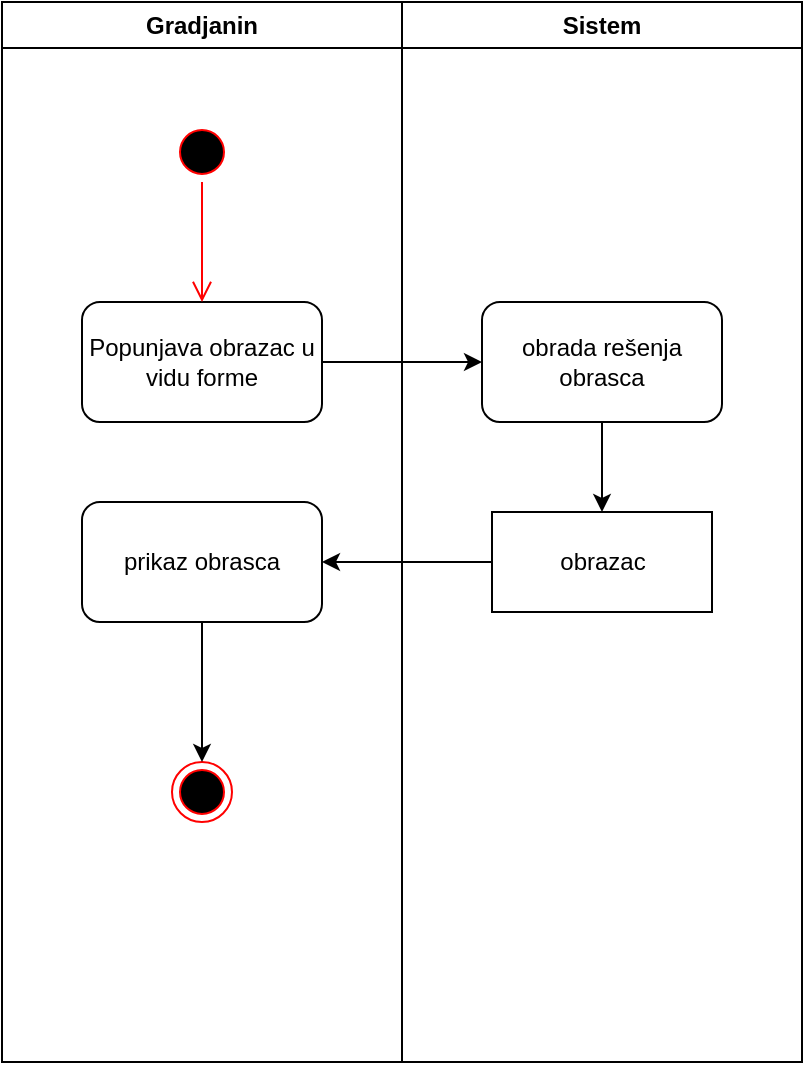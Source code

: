 <mxfile version="20.8.5" type="device" pages="5"><diagram id="vf8MbU24oR3tyP7fRBBX" name="popunjavanjeObrasca"><mxGraphModel dx="1434" dy="707" grid="1" gridSize="10" guides="1" tooltips="1" connect="1" arrows="1" fold="1" page="1" pageScale="1" pageWidth="827" pageHeight="1169" math="0" shadow="0"><root><mxCell id="0"/><mxCell id="1" parent="0"/><mxCell id="gcE9JOF4WI-Qfvo2k9zq-2" value="Gradjanin" style="swimlane;whiteSpace=wrap;html=1;startSize=23;" parent="1" vertex="1"><mxGeometry x="310" y="190" width="200" height="530" as="geometry"/></mxCell><mxCell id="gcE9JOF4WI-Qfvo2k9zq-6" value="Popunjava obrazac u vidu forme" style="rounded=1;whiteSpace=wrap;html=1;strokeColor=#000000;fillColor=#FFFFFF;" parent="gcE9JOF4WI-Qfvo2k9zq-2" vertex="1"><mxGeometry x="40" y="150" width="120" height="60" as="geometry"/></mxCell><mxCell id="gcE9JOF4WI-Qfvo2k9zq-25" value="" style="ellipse;html=1;shape=startState;fillColor=#000000;strokeColor=#ff0000;shadow=0;fillStyle=auto;" parent="gcE9JOF4WI-Qfvo2k9zq-2" vertex="1"><mxGeometry x="85" y="60" width="30" height="30" as="geometry"/></mxCell><mxCell id="gcE9JOF4WI-Qfvo2k9zq-26" value="" style="edgeStyle=orthogonalEdgeStyle;html=1;verticalAlign=bottom;endArrow=open;endSize=8;strokeColor=#ff0000;rounded=0;" parent="gcE9JOF4WI-Qfvo2k9zq-2" source="gcE9JOF4WI-Qfvo2k9zq-25" edge="1"><mxGeometry relative="1" as="geometry"><mxPoint x="100" y="150" as="targetPoint"/></mxGeometry></mxCell><mxCell id="gcE9JOF4WI-Qfvo2k9zq-19" value="" style="ellipse;html=1;shape=endState;fillColor=#000000;strokeColor=#ff0000;shadow=0;fillStyle=auto;" parent="gcE9JOF4WI-Qfvo2k9zq-2" vertex="1"><mxGeometry x="85" y="380" width="30" height="30" as="geometry"/></mxCell><mxCell id="gaKsvcoNu78Z-BKPXyNh-1" value="prikaz obrasca" style="whiteSpace=wrap;html=1;rounded=1;shadow=0;fillStyle=auto;gradientColor=none;" parent="gcE9JOF4WI-Qfvo2k9zq-2" vertex="1"><mxGeometry x="40" y="250" width="120" height="60" as="geometry"/></mxCell><mxCell id="gaKsvcoNu78Z-BKPXyNh-4" value="" style="edgeStyle=orthogonalEdgeStyle;rounded=0;orthogonalLoop=1;jettySize=auto;html=1;" parent="gcE9JOF4WI-Qfvo2k9zq-2" source="gaKsvcoNu78Z-BKPXyNh-1" target="gcE9JOF4WI-Qfvo2k9zq-19" edge="1"><mxGeometry relative="1" as="geometry"/></mxCell><mxCell id="gcE9JOF4WI-Qfvo2k9zq-3" value="Sistem" style="swimlane;whiteSpace=wrap;html=1;" parent="1" vertex="1"><mxGeometry x="510" y="190" width="200" height="530" as="geometry"/></mxCell><mxCell id="gcE9JOF4WI-Qfvo2k9zq-9" value="obrada rešenja obrasca" style="rounded=1;whiteSpace=wrap;html=1;strokeColor=#000000;fillColor=#FFFFFF;" parent="gcE9JOF4WI-Qfvo2k9zq-3" vertex="1"><mxGeometry x="40" y="150" width="120" height="60" as="geometry"/></mxCell><mxCell id="gcE9JOF4WI-Qfvo2k9zq-10" value="" style="edgeStyle=orthogonalEdgeStyle;rounded=0;orthogonalLoop=1;jettySize=auto;html=1;" parent="1" source="gcE9JOF4WI-Qfvo2k9zq-6" target="gcE9JOF4WI-Qfvo2k9zq-9" edge="1"><mxGeometry relative="1" as="geometry"/></mxCell><mxCell id="gaKsvcoNu78Z-BKPXyNh-2" value="" style="edgeStyle=orthogonalEdgeStyle;rounded=0;orthogonalLoop=1;jettySize=auto;html=1;" parent="1" source="4OgApEa0BjLdgD1ihPWR-1" target="gaKsvcoNu78Z-BKPXyNh-1" edge="1"><mxGeometry relative="1" as="geometry"/></mxCell><mxCell id="4OgApEa0BjLdgD1ihPWR-1" value="obrazac" style="html=1;rounded=0;shadow=0;fillStyle=auto;strokeColor=default;fillColor=default;gradientColor=none;" parent="1" vertex="1"><mxGeometry x="555" y="445" width="110" height="50" as="geometry"/></mxCell><mxCell id="gcE9JOF4WI-Qfvo2k9zq-12" value="" style="edgeStyle=orthogonalEdgeStyle;rounded=0;orthogonalLoop=1;jettySize=auto;html=1;" parent="1" source="gcE9JOF4WI-Qfvo2k9zq-9" target="4OgApEa0BjLdgD1ihPWR-1" edge="1"><mxGeometry relative="1" as="geometry"><mxPoint x="610" y="470" as="targetPoint"/></mxGeometry></mxCell></root></mxGraphModel></diagram><diagram id="T94bJ8fC9rI_K7UDWBba" name="Pretraga"><mxGraphModel dx="1434" dy="707" grid="1" gridSize="10" guides="1" tooltips="1" connect="1" arrows="1" fold="1" page="1" pageScale="1" pageWidth="827" pageHeight="1169" math="0" shadow="0"><root><mxCell id="0"/><mxCell id="1" parent="0"/><mxCell id="SXV4ftdE2vZx9Dbl1sxk-2" value="Sistem" style="swimlane;whiteSpace=wrap;html=1;shadow=0;fillStyle=auto;strokeColor=default;fillColor=default;gradientColor=none;" parent="1" vertex="1"><mxGeometry x="410" y="10" width="200" height="900" as="geometry"/></mxCell><mxCell id="h6sw7WaaT02P4ILTreSJ-7" value="" style="edgeStyle=orthogonalEdgeStyle;rounded=0;orthogonalLoop=1;jettySize=auto;html=1;" parent="SXV4ftdE2vZx9Dbl1sxk-2" source="h6sw7WaaT02P4ILTreSJ-2" target="h6sw7WaaT02P4ILTreSJ-6" edge="1"><mxGeometry relative="1" as="geometry"/></mxCell><mxCell id="h6sw7WaaT02P4ILTreSJ-2" value="provera validnosti" style="whiteSpace=wrap;html=1;rounded=1;shadow=0;fillStyle=auto;gradientColor=none;strokeColor=default;" parent="SXV4ftdE2vZx9Dbl1sxk-2" vertex="1"><mxGeometry x="40" y="135" width="120" height="60" as="geometry"/></mxCell><mxCell id="h6sw7WaaT02P4ILTreSJ-13" value="" style="edgeStyle=orthogonalEdgeStyle;rounded=0;orthogonalLoop=1;jettySize=auto;html=1;" parent="SXV4ftdE2vZx9Dbl1sxk-2" source="h6sw7WaaT02P4ILTreSJ-6" target="h6sw7WaaT02P4ILTreSJ-12" edge="1"><mxGeometry relative="1" as="geometry"/></mxCell><mxCell id="h6sw7WaaT02P4ILTreSJ-6" value="rezultat pretrage" style="whiteSpace=wrap;html=1;rounded=0;shadow=0;fillStyle=auto;gradientColor=none;" parent="SXV4ftdE2vZx9Dbl1sxk-2" vertex="1"><mxGeometry x="40" y="275" width="120" height="60" as="geometry"/></mxCell><mxCell id="h6sw7WaaT02P4ILTreSJ-12" value="slu/gra" style="rhombus;whiteSpace=wrap;html=1;rounded=0;shadow=0;fillStyle=auto;gradientColor=none;" parent="SXV4ftdE2vZx9Dbl1sxk-2" vertex="1"><mxGeometry x="60" y="405" width="80" height="80" as="geometry"/></mxCell><mxCell id="u4xqPy-PzklVl45ao6gH-8" value="" style="edgeStyle=orthogonalEdgeStyle;rounded=0;orthogonalLoop=1;jettySize=auto;html=1;" parent="SXV4ftdE2vZx9Dbl1sxk-2" source="u4xqPy-PzklVl45ao6gH-5" target="u4xqPy-PzklVl45ao6gH-7" edge="1"><mxGeometry relative="1" as="geometry"/></mxCell><mxCell id="u4xqPy-PzklVl45ao6gH-5" value="provera parametara" style="whiteSpace=wrap;html=1;rounded=1;shadow=0;fillStyle=auto;gradientColor=none;" parent="SXV4ftdE2vZx9Dbl1sxk-2" vertex="1"><mxGeometry x="40" y="595" width="120" height="60" as="geometry"/></mxCell><mxCell id="SXV4ftdE2vZx9Dbl1sxk-1" value="Službenik" style="swimlane;whiteSpace=wrap;html=1;shadow=0;fillStyle=auto;strokeColor=default;fillColor=default;gradientColor=none;" parent="SXV4ftdE2vZx9Dbl1sxk-2" vertex="1"><mxGeometry x="-210" width="210" height="900" as="geometry"/></mxCell><mxCell id="H05lBDn_lTIHjS1dhdxa-1" value="" style="ellipse;html=1;shape=startState;fillColor=#000000;strokeColor=#ff0000;shadow=0;fillStyle=auto;" parent="SXV4ftdE2vZx9Dbl1sxk-1" vertex="1"><mxGeometry x="85" y="50" width="30" height="30" as="geometry"/></mxCell><mxCell id="H05lBDn_lTIHjS1dhdxa-2" value="" style="edgeStyle=orthogonalEdgeStyle;html=1;verticalAlign=bottom;endArrow=open;endSize=8;strokeColor=#ff0000;rounded=0;" parent="SXV4ftdE2vZx9Dbl1sxk-1" source="H05lBDn_lTIHjS1dhdxa-1" edge="1"><mxGeometry relative="1" as="geometry"><mxPoint x="100" y="140" as="targetPoint"/></mxGeometry></mxCell><mxCell id="h6sw7WaaT02P4ILTreSJ-1" value="zatraži pretragu,&lt;br&gt;unos parametara" style="html=1;rounded=1;shadow=0;fillStyle=auto;strokeColor=default;fillColor=default;gradientColor=none;" parent="SXV4ftdE2vZx9Dbl1sxk-1" vertex="1"><mxGeometry x="85" y="195" width="110" height="50" as="geometry"/></mxCell><mxCell id="h6sw7WaaT02P4ILTreSJ-18" value="" style="edgeStyle=orthogonalEdgeStyle;rounded=0;orthogonalLoop=1;jettySize=auto;html=1;" parent="SXV4ftdE2vZx9Dbl1sxk-1" source="h6sw7WaaT02P4ILTreSJ-15" target="h6sw7WaaT02P4ILTreSJ-17" edge="1"><mxGeometry relative="1" as="geometry"/></mxCell><mxCell id="h6sw7WaaT02P4ILTreSJ-15" value="prikaz rezultata" style="whiteSpace=wrap;html=1;rounded=1;shadow=0;fillStyle=auto;gradientColor=none;" parent="SXV4ftdE2vZx9Dbl1sxk-1" vertex="1"><mxGeometry x="50" y="415" width="120" height="60" as="geometry"/></mxCell><mxCell id="h6sw7WaaT02P4ILTreSJ-17" value="" style="ellipse;html=1;shape=endState;fillColor=#000000;strokeColor=#ff0000;rounded=1;shadow=0;fillStyle=auto;" parent="SXV4ftdE2vZx9Dbl1sxk-1" vertex="1"><mxGeometry x="95" y="520" width="30" height="30" as="geometry"/></mxCell><mxCell id="u4xqPy-PzklVl45ao6gH-2" style="edgeStyle=orthogonalEdgeStyle;rounded=0;orthogonalLoop=1;jettySize=auto;html=1;entryX=0.638;entryY=-0.078;entryDx=0;entryDy=0;entryPerimeter=0;exitX=1;exitY=0.5;exitDx=0;exitDy=0;" parent="SXV4ftdE2vZx9Dbl1sxk-1" source="u4xqPy-PzklVl45ao6gH-1" target="h6sw7WaaT02P4ILTreSJ-1" edge="1"><mxGeometry relative="1" as="geometry"><Array as="points"><mxPoint x="146" y="165"/><mxPoint x="146" y="175"/><mxPoint x="155" y="175"/></Array></mxGeometry></mxCell><mxCell id="u4xqPy-PzklVl45ao6gH-3" style="edgeStyle=orthogonalEdgeStyle;rounded=0;orthogonalLoop=1;jettySize=auto;html=1;exitX=0;exitY=0.5;exitDx=0;exitDy=0;" parent="SXV4ftdE2vZx9Dbl1sxk-1" source="u4xqPy-PzklVl45ao6gH-1" edge="1"><mxGeometry relative="1" as="geometry"><mxPoint x="30" y="600" as="targetPoint"/><Array as="points"><mxPoint x="30" y="165"/><mxPoint x="30" y="590"/></Array></mxGeometry></mxCell><mxCell id="u4xqPy-PzklVl45ao6gH-1" value="vrsta&lt;br&gt;pret." style="rhombus;whiteSpace=wrap;html=1;rounded=0;shadow=0;fillStyle=auto;strokeColor=default;fillColor=default;gradientColor=none;" parent="SXV4ftdE2vZx9Dbl1sxk-1" vertex="1"><mxGeometry x="73.75" y="140" width="52.5" height="50" as="geometry"/></mxCell><mxCell id="u4xqPy-PzklVl45ao6gH-4" value="zatraži pretragu,&lt;br&gt;unos parametara" style="html=1;rounded=1;shadow=0;fillStyle=auto;strokeColor=default;fillColor=default;gradientColor=none;" parent="SXV4ftdE2vZx9Dbl1sxk-1" vertex="1"><mxGeometry x="20" y="600" width="110" height="50" as="geometry"/></mxCell><mxCell id="u4xqPy-PzklVl45ao6gH-12" value="" style="edgeStyle=orthogonalEdgeStyle;rounded=0;orthogonalLoop=1;jettySize=auto;html=1;" parent="SXV4ftdE2vZx9Dbl1sxk-1" source="u4xqPy-PzklVl45ao6gH-9" target="u4xqPy-PzklVl45ao6gH-11" edge="1"><mxGeometry relative="1" as="geometry"/></mxCell><mxCell id="u4xqPy-PzklVl45ao6gH-9" value="prikaz rezultata" style="whiteSpace=wrap;html=1;rounded=1;shadow=0;fillStyle=auto;gradientColor=none;" parent="SXV4ftdE2vZx9Dbl1sxk-1" vertex="1"><mxGeometry x="50" y="735" width="120" height="60" as="geometry"/></mxCell><mxCell id="u4xqPy-PzklVl45ao6gH-11" value="" style="ellipse;html=1;shape=endState;fillColor=#000000;strokeColor=#ff0000;rounded=1;shadow=0;fillStyle=auto;" parent="SXV4ftdE2vZx9Dbl1sxk-1" vertex="1"><mxGeometry x="95" y="840" width="30" height="30" as="geometry"/></mxCell><mxCell id="2oM9zFPmUjka1ef1WtSj-1" value="zavedeni" style="text;html=1;strokeColor=none;fillColor=none;align=center;verticalAlign=middle;whiteSpace=wrap;rounded=0;" parent="SXV4ftdE2vZx9Dbl1sxk-1" vertex="1"><mxGeometry x="130" y="130" width="60" height="30" as="geometry"/></mxCell><mxCell id="2oM9zFPmUjka1ef1WtSj-2" value="nezavedeni" style="text;html=1;strokeColor=none;fillColor=none;align=center;verticalAlign=middle;whiteSpace=wrap;rounded=0;" parent="SXV4ftdE2vZx9Dbl1sxk-1" vertex="1"><mxGeometry x="10" y="130" width="60" height="30" as="geometry"/></mxCell><mxCell id="h6sw7WaaT02P4ILTreSJ-3" value="" style="edgeStyle=orthogonalEdgeStyle;rounded=0;orthogonalLoop=1;jettySize=auto;html=1;" parent="SXV4ftdE2vZx9Dbl1sxk-2" source="h6sw7WaaT02P4ILTreSJ-1" target="h6sw7WaaT02P4ILTreSJ-2" edge="1"><mxGeometry relative="1" as="geometry"/></mxCell><mxCell id="h6sw7WaaT02P4ILTreSJ-16" value="" style="edgeStyle=orthogonalEdgeStyle;rounded=0;orthogonalLoop=1;jettySize=auto;html=1;" parent="SXV4ftdE2vZx9Dbl1sxk-2" source="h6sw7WaaT02P4ILTreSJ-12" target="h6sw7WaaT02P4ILTreSJ-15" edge="1"><mxGeometry relative="1" as="geometry"/></mxCell><mxCell id="u4xqPy-PzklVl45ao6gH-6" value="" style="edgeStyle=orthogonalEdgeStyle;rounded=0;orthogonalLoop=1;jettySize=auto;html=1;" parent="SXV4ftdE2vZx9Dbl1sxk-2" source="u4xqPy-PzklVl45ao6gH-4" target="u4xqPy-PzklVl45ao6gH-5" edge="1"><mxGeometry relative="1" as="geometry"/></mxCell><mxCell id="u4xqPy-PzklVl45ao6gH-10" value="" style="edgeStyle=orthogonalEdgeStyle;rounded=0;orthogonalLoop=1;jettySize=auto;html=1;" parent="SXV4ftdE2vZx9Dbl1sxk-2" source="u4xqPy-PzklVl45ao6gH-7" target="u4xqPy-PzklVl45ao6gH-9" edge="1"><mxGeometry relative="1" as="geometry"/></mxCell><mxCell id="u4xqPy-PzklVl45ao6gH-7" value="rezultat pretrage" style="whiteSpace=wrap;html=1;rounded=0;shadow=0;fillStyle=auto;gradientColor=none;" parent="SXV4ftdE2vZx9Dbl1sxk-2" vertex="1"><mxGeometry x="40" y="735" width="120" height="60" as="geometry"/></mxCell><mxCell id="H05lBDn_lTIHjS1dhdxa-3" value="Građanin" style="swimlane;whiteSpace=wrap;html=1;shadow=0;fillStyle=auto;strokeColor=default;fillColor=default;gradientColor=none;" parent="1" vertex="1"><mxGeometry x="610" y="10" width="200" height="900" as="geometry"/></mxCell><mxCell id="H05lBDn_lTIHjS1dhdxa-5" value="" style="ellipse;html=1;shape=startState;fillColor=#000000;strokeColor=#ff0000;shadow=0;fillStyle=auto;" parent="H05lBDn_lTIHjS1dhdxa-3" vertex="1"><mxGeometry x="90" y="50" width="30" height="30" as="geometry"/></mxCell><mxCell id="H05lBDn_lTIHjS1dhdxa-6" value="" style="edgeStyle=orthogonalEdgeStyle;html=1;verticalAlign=bottom;endArrow=open;endSize=8;strokeColor=#ff0000;rounded=0;" parent="H05lBDn_lTIHjS1dhdxa-3" source="H05lBDn_lTIHjS1dhdxa-5" edge="1"><mxGeometry relative="1" as="geometry"><mxPoint x="105" y="140" as="targetPoint"/></mxGeometry></mxCell><mxCell id="h6sw7WaaT02P4ILTreSJ-4" value="zatraži pretragu,&amp;nbsp;&lt;br&gt;unos parametara" style="html=1;rounded=1;shadow=0;fillStyle=auto;strokeColor=default;fillColor=default;gradientColor=none;" parent="H05lBDn_lTIHjS1dhdxa-3" vertex="1"><mxGeometry x="50" y="140" width="110" height="50" as="geometry"/></mxCell><mxCell id="h6sw7WaaT02P4ILTreSJ-11" value="" style="edgeStyle=orthogonalEdgeStyle;rounded=0;orthogonalLoop=1;jettySize=auto;html=1;" parent="H05lBDn_lTIHjS1dhdxa-3" source="h6sw7WaaT02P4ILTreSJ-8" target="h6sw7WaaT02P4ILTreSJ-10" edge="1"><mxGeometry relative="1" as="geometry"/></mxCell><mxCell id="h6sw7WaaT02P4ILTreSJ-8" value="prikaz rezultata" style="whiteSpace=wrap;html=1;rounded=1;shadow=0;fillStyle=auto;gradientColor=none;" parent="H05lBDn_lTIHjS1dhdxa-3" vertex="1"><mxGeometry x="40" y="320" width="120" height="60" as="geometry"/></mxCell><mxCell id="h6sw7WaaT02P4ILTreSJ-10" value="" style="ellipse;html=1;shape=endState;fillColor=#000000;strokeColor=#ff0000;rounded=1;shadow=0;fillStyle=auto;" parent="H05lBDn_lTIHjS1dhdxa-3" vertex="1"><mxGeometry x="85" y="440" width="30" height="30" as="geometry"/></mxCell><mxCell id="h6sw7WaaT02P4ILTreSJ-5" value="" style="edgeStyle=orthogonalEdgeStyle;rounded=0;orthogonalLoop=1;jettySize=auto;html=1;" parent="1" source="h6sw7WaaT02P4ILTreSJ-4" target="h6sw7WaaT02P4ILTreSJ-2" edge="1"><mxGeometry relative="1" as="geometry"/></mxCell><mxCell id="h6sw7WaaT02P4ILTreSJ-14" style="edgeStyle=orthogonalEdgeStyle;rounded=0;orthogonalLoop=1;jettySize=auto;html=1;exitX=1;exitY=0.5;exitDx=0;exitDy=0;entryX=0;entryY=0.5;entryDx=0;entryDy=0;" parent="1" source="h6sw7WaaT02P4ILTreSJ-12" target="h6sw7WaaT02P4ILTreSJ-8" edge="1"><mxGeometry relative="1" as="geometry"/></mxCell></root></mxGraphModel></diagram><diagram id="Ff3LkYQZVoT-YFt85d8t" name="sluzbenikPregledZahteva"><mxGraphModel dx="1434" dy="707" grid="1" gridSize="10" guides="1" tooltips="1" connect="1" arrows="1" fold="1" page="1" pageScale="1" pageWidth="827" pageHeight="1169" math="0" shadow="0"><root><mxCell id="0"/><mxCell id="1" parent="0"/><mxCell id="7y0YShCUhn7vwslcOEN9-1" value="Službenik" style="swimlane;whiteSpace=wrap;html=1;shadow=0;fillStyle=auto;strokeColor=default;fillColor=default;gradientColor=none;" parent="1" vertex="1"><mxGeometry x="159" y="20" width="200" height="600" as="geometry"/></mxCell><mxCell id="7y0YShCUhn7vwslcOEN9-15" value="" style="edgeStyle=orthogonalEdgeStyle;rounded=0;orthogonalLoop=1;jettySize=auto;html=1;" parent="7y0YShCUhn7vwslcOEN9-1" source="7y0YShCUhn7vwslcOEN9-11" target="7y0YShCUhn7vwslcOEN9-14" edge="1"><mxGeometry relative="1" as="geometry"/></mxCell><mxCell id="7y0YShCUhn7vwslcOEN9-11" value="prikaz podatka" style="whiteSpace=wrap;html=1;shadow=0;fillStyle=auto;gradientColor=none;rounded=1;" parent="7y0YShCUhn7vwslcOEN9-1" vertex="1"><mxGeometry x="25" y="380" width="120" height="60" as="geometry"/></mxCell><mxCell id="7y0YShCUhn7vwslcOEN9-14" value="" style="ellipse;html=1;shape=endState;fillColor=#000000;strokeColor=#ff0000;rounded=1;shadow=0;fillStyle=auto;" parent="7y0YShCUhn7vwslcOEN9-1" vertex="1"><mxGeometry x="70" y="520" width="30" height="30" as="geometry"/></mxCell><mxCell id="7y0YShCUhn7vwslcOEN9-3" value="Sistem" style="swimlane;whiteSpace=wrap;html=1;shadow=0;fillStyle=auto;strokeColor=default;fillColor=default;gradientColor=none;" parent="1" vertex="1"><mxGeometry x="359" y="20" width="310" height="600" as="geometry"/></mxCell><mxCell id="7y0YShCUhn7vwslcOEN9-10" value="" style="edgeStyle=orthogonalEdgeStyle;rounded=0;orthogonalLoop=1;jettySize=auto;html=1;" parent="7y0YShCUhn7vwslcOEN9-3" source="7y0YShCUhn7vwslcOEN9-7" target="7y0YShCUhn7vwslcOEN9-9" edge="1"><mxGeometry relative="1" as="geometry"/></mxCell><mxCell id="7y0YShCUhn7vwslcOEN9-7" value="predlaganje preuzimanja u pdf" style="whiteSpace=wrap;html=1;shadow=0;fillStyle=auto;gradientColor=none;rounded=1;" parent="7y0YShCUhn7vwslcOEN9-3" vertex="1"><mxGeometry x="30" y="190" width="120" height="60" as="geometry"/></mxCell><mxCell id="7y0YShCUhn7vwslcOEN9-9" value="podatak" style="whiteSpace=wrap;html=1;shadow=0;fillStyle=auto;gradientColor=none;" parent="7y0YShCUhn7vwslcOEN9-3" vertex="1"><mxGeometry x="30" y="380" width="120" height="60" as="geometry"/></mxCell><mxCell id="gK11AMjZ121bCcEWF47U-5" style="edgeStyle=orthogonalEdgeStyle;rounded=0;orthogonalLoop=1;jettySize=auto;html=1;exitX=0.5;exitY=1;exitDx=0;exitDy=0;entryX=0.5;entryY=0;entryDx=0;entryDy=0;" edge="1" parent="7y0YShCUhn7vwslcOEN9-3" source="gK11AMjZ121bCcEWF47U-1" target="7y0YShCUhn7vwslcOEN9-7"><mxGeometry relative="1" as="geometry"/></mxCell><mxCell id="gK11AMjZ121bCcEWF47U-1" value="biranje pdf/xhtml" style="rhombus;whiteSpace=wrap;html=1;" vertex="1" parent="7y0YShCUhn7vwslcOEN9-3"><mxGeometry x="50" y="40" width="80" height="80" as="geometry"/></mxCell><mxCell id="gK11AMjZ121bCcEWF47U-3" value="predlaganje preuzimanja xhtml formatu" style="whiteSpace=wrap;html=1;shadow=0;fillStyle=auto;gradientColor=none;rounded=1;" vertex="1" parent="7y0YShCUhn7vwslcOEN9-3"><mxGeometry x="160" y="190" width="120" height="60" as="geometry"/></mxCell><mxCell id="gK11AMjZ121bCcEWF47U-4" style="edgeStyle=orthogonalEdgeStyle;rounded=0;orthogonalLoop=1;jettySize=auto;html=1;exitX=1;exitY=0.5;exitDx=0;exitDy=0;entryX=0.5;entryY=0;entryDx=0;entryDy=0;" edge="1" parent="7y0YShCUhn7vwslcOEN9-3" source="gK11AMjZ121bCcEWF47U-1" target="gK11AMjZ121bCcEWF47U-3"><mxGeometry relative="1" as="geometry"/></mxCell><mxCell id="gK11AMjZ121bCcEWF47U-6" style="edgeStyle=orthogonalEdgeStyle;rounded=0;orthogonalLoop=1;jettySize=auto;html=1;exitX=0.5;exitY=1;exitDx=0;exitDy=0;entryX=1;entryY=0.5;entryDx=0;entryDy=0;" edge="1" parent="7y0YShCUhn7vwslcOEN9-3" source="gK11AMjZ121bCcEWF47U-3" target="7y0YShCUhn7vwslcOEN9-9"><mxGeometry relative="1" as="geometry"/></mxCell><mxCell id="7y0YShCUhn7vwslcOEN9-4" value="" style="ellipse;html=1;shape=startState;fillColor=#000000;strokeColor=#ff0000;shadow=0;fillStyle=auto;" parent="1" vertex="1"><mxGeometry x="239" y="90" width="30" height="30" as="geometry"/></mxCell><mxCell id="7y0YShCUhn7vwslcOEN9-5" value="" style="edgeStyle=orthogonalEdgeStyle;html=1;verticalAlign=bottom;endArrow=open;endSize=8;strokeColor=#ff0000;rounded=0;" parent="1" source="7y0YShCUhn7vwslcOEN9-4" target="7y0YShCUhn7vwslcOEN9-6" edge="1"><mxGeometry relative="1" as="geometry"><mxPoint x="254" y="180" as="targetPoint"/></mxGeometry></mxCell><mxCell id="7y0YShCUhn7vwslcOEN9-8" value="" style="edgeStyle=orthogonalEdgeStyle;rounded=0;orthogonalLoop=1;jettySize=auto;html=1;entryX=0;entryY=0.5;entryDx=0;entryDy=0;" parent="1" source="7y0YShCUhn7vwslcOEN9-6" target="gK11AMjZ121bCcEWF47U-1" edge="1"><mxGeometry relative="1" as="geometry"><mxPoint x="389" y="120" as="targetPoint"/><Array as="points"><mxPoint x="349" y="180"/><mxPoint x="349" y="100"/></Array></mxGeometry></mxCell><mxCell id="7y0YShCUhn7vwslcOEN9-6" value="pregleda zahtev" style="html=1;shadow=0;fillStyle=auto;strokeColor=default;fillColor=default;gradientColor=none;rounded=1;" parent="1" vertex="1"><mxGeometry x="199" y="155" width="110" height="50" as="geometry"/></mxCell><mxCell id="7y0YShCUhn7vwslcOEN9-12" value="" style="edgeStyle=orthogonalEdgeStyle;rounded=0;orthogonalLoop=1;jettySize=auto;html=1;" parent="1" source="7y0YShCUhn7vwslcOEN9-9" target="7y0YShCUhn7vwslcOEN9-11" edge="1"><mxGeometry relative="1" as="geometry"/></mxCell></root></mxGraphModel></diagram><diagram id="_q5DUGapVzVOlIX5bkPN" name="službenikPreuazimaMetapodatke"><mxGraphModel dx="1434" dy="707" grid="1" gridSize="10" guides="1" tooltips="1" connect="1" arrows="1" fold="1" page="1" pageScale="1" pageWidth="827" pageHeight="1169" math="0" shadow="0"><root><mxCell id="0"/><mxCell id="1" parent="0"/><mxCell id="pTOEL0UUhSYTu8cOXOKH-1" value="Službenik" style="swimlane;whiteSpace=wrap;html=1;rounded=0;shadow=0;fillStyle=auto;strokeColor=default;fillColor=default;gradientColor=none;" parent="1" vertex="1"><mxGeometry x="310" y="10" width="200" height="470" as="geometry"/></mxCell><mxCell id="pTOEL0UUhSYTu8cOXOKH-3" value="" style="ellipse;html=1;shape=startState;fillColor=#000000;strokeColor=#ff0000;rounded=0;shadow=0;fillStyle=auto;" parent="pTOEL0UUhSYTu8cOXOKH-1" vertex="1"><mxGeometry x="85" y="50" width="30" height="30" as="geometry"/></mxCell><mxCell id="pTOEL0UUhSYTu8cOXOKH-21" value="" style="edgeStyle=orthogonalEdgeStyle;rounded=0;orthogonalLoop=1;jettySize=auto;html=1;" parent="pTOEL0UUhSYTu8cOXOKH-1" source="pTOEL0UUhSYTu8cOXOKH-18" target="pTOEL0UUhSYTu8cOXOKH-20" edge="1"><mxGeometry relative="1" as="geometry"/></mxCell><mxCell id="pTOEL0UUhSYTu8cOXOKH-18" value="preuzimanje podatka" style="whiteSpace=wrap;html=1;rounded=1;shadow=0;fillStyle=auto;gradientColor=none;" parent="pTOEL0UUhSYTu8cOXOKH-1" vertex="1"><mxGeometry x="40" y="330" width="120" height="60" as="geometry"/></mxCell><mxCell id="pTOEL0UUhSYTu8cOXOKH-20" value="" style="ellipse;html=1;shape=endState;fillColor=#000000;strokeColor=#ff0000;rounded=1;shadow=0;fillStyle=auto;" parent="pTOEL0UUhSYTu8cOXOKH-1" vertex="1"><mxGeometry x="85" y="420" width="30" height="30" as="geometry"/></mxCell><mxCell id="pTOEL0UUhSYTu8cOXOKH-2" value="Sistem" style="swimlane;whiteSpace=wrap;html=1;rounded=0;shadow=0;fillStyle=auto;strokeColor=default;fillColor=default;gradientColor=none;" parent="1" vertex="1"><mxGeometry x="510" y="10" width="330" height="470" as="geometry"/></mxCell><mxCell id="pTOEL0UUhSYTu8cOXOKH-11" value="" style="edgeStyle=orthogonalEdgeStyle;rounded=0;orthogonalLoop=1;jettySize=auto;html=1;" parent="pTOEL0UUhSYTu8cOXOKH-2" source="pTOEL0UUhSYTu8cOXOKH-8" target="pTOEL0UUhSYTu8cOXOKH-10" edge="1"><mxGeometry relative="1" as="geometry"><Array as="points"><mxPoint x="90" y="250"/><mxPoint x="90" y="250"/></Array></mxGeometry></mxCell><mxCell id="pTOEL0UUhSYTu8cOXOKH-13" value="" style="edgeStyle=orthogonalEdgeStyle;rounded=0;orthogonalLoop=1;jettySize=auto;html=1;" parent="pTOEL0UUhSYTu8cOXOKH-2" source="pTOEL0UUhSYTu8cOXOKH-8" target="pTOEL0UUhSYTu8cOXOKH-12" edge="1"><mxGeometry relative="1" as="geometry"/></mxCell><mxCell id="pTOEL0UUhSYTu8cOXOKH-8" value="predlog" style="rhombus;whiteSpace=wrap;html=1;rounded=0;shadow=0;fillStyle=auto;gradientColor=none;" parent="pTOEL0UUhSYTu8cOXOKH-2" vertex="1"><mxGeometry x="50" y="100" width="80" height="80" as="geometry"/></mxCell><mxCell id="pTOEL0UUhSYTu8cOXOKH-16" style="edgeStyle=orthogonalEdgeStyle;rounded=0;orthogonalLoop=1;jettySize=auto;html=1;entryX=0;entryY=0.5;entryDx=0;entryDy=0;" parent="pTOEL0UUhSYTu8cOXOKH-2" source="pTOEL0UUhSYTu8cOXOKH-10" target="pTOEL0UUhSYTu8cOXOKH-14" edge="1"><mxGeometry relative="1" as="geometry"/></mxCell><mxCell id="pTOEL0UUhSYTu8cOXOKH-10" value="biranje RDF" style="whiteSpace=wrap;html=1;rounded=1;shadow=0;fillStyle=auto;gradientColor=none;" parent="pTOEL0UUhSYTu8cOXOKH-2" vertex="1"><mxGeometry x="45" y="270" width="90" height="40" as="geometry"/></mxCell><mxCell id="pTOEL0UUhSYTu8cOXOKH-15" value="" style="edgeStyle=orthogonalEdgeStyle;rounded=0;orthogonalLoop=1;jettySize=auto;html=1;" parent="pTOEL0UUhSYTu8cOXOKH-2" source="pTOEL0UUhSYTu8cOXOKH-12" target="pTOEL0UUhSYTu8cOXOKH-14" edge="1"><mxGeometry relative="1" as="geometry"/></mxCell><mxCell id="pTOEL0UUhSYTu8cOXOKH-12" value="biranje JSON" style="whiteSpace=wrap;html=1;rounded=1;shadow=0;fillStyle=auto;gradientColor=none;" parent="pTOEL0UUhSYTu8cOXOKH-2" vertex="1"><mxGeometry x="190" y="110" width="120" height="60" as="geometry"/></mxCell><mxCell id="pTOEL0UUhSYTu8cOXOKH-14" value="podatak" style="whiteSpace=wrap;html=1;rounded=0;shadow=0;fillStyle=auto;gradientColor=none;" parent="pTOEL0UUhSYTu8cOXOKH-2" vertex="1"><mxGeometry x="190" y="260" width="120" height="60" as="geometry"/></mxCell><mxCell id="pTOEL0UUhSYTu8cOXOKH-9" value="" style="edgeStyle=orthogonalEdgeStyle;rounded=0;orthogonalLoop=1;jettySize=auto;html=1;" parent="1" source="pTOEL0UUhSYTu8cOXOKH-5" target="pTOEL0UUhSYTu8cOXOKH-8" edge="1"><mxGeometry relative="1" as="geometry"/></mxCell><mxCell id="pTOEL0UUhSYTu8cOXOKH-5" value="potražnja podataka" style="html=1;rounded=1;shadow=0;fillStyle=auto;strokeColor=default;fillColor=default;gradientColor=none;" parent="1" vertex="1"><mxGeometry x="355" y="125" width="110" height="50" as="geometry"/></mxCell><mxCell id="pTOEL0UUhSYTu8cOXOKH-4" value="" style="edgeStyle=orthogonalEdgeStyle;html=1;verticalAlign=bottom;endArrow=open;endSize=8;strokeColor=#ff0000;rounded=0;" parent="1" source="pTOEL0UUhSYTu8cOXOKH-3" target="pTOEL0UUhSYTu8cOXOKH-5" edge="1"><mxGeometry relative="1" as="geometry"><mxPoint x="410" y="150" as="targetPoint"/></mxGeometry></mxCell><mxCell id="pTOEL0UUhSYTu8cOXOKH-19" value="" style="edgeStyle=orthogonalEdgeStyle;rounded=0;orthogonalLoop=1;jettySize=auto;html=1;" parent="1" source="pTOEL0UUhSYTu8cOXOKH-14" target="pTOEL0UUhSYTu8cOXOKH-18" edge="1"><mxGeometry relative="1" as="geometry"><Array as="points"><mxPoint x="760" y="370"/></Array></mxGeometry></mxCell></root></mxGraphModel></diagram><diagram id="ZbumWYPhnYQlsZLFW85k" name="podnošenjeZahtevaSlužbenik"><mxGraphModel dx="1434" dy="707" grid="1" gridSize="10" guides="1" tooltips="1" connect="1" arrows="1" fold="1" page="1" pageScale="1" pageWidth="827" pageHeight="1169" math="0" shadow="0"><root><mxCell id="0"/><mxCell id="1" parent="0"/><mxCell id="pUsLOhOvptfOzG9N6AYh-1" value="Službenik" style="swimlane;whiteSpace=wrap;html=1;rounded=0;shadow=0;fillStyle=auto;strokeColor=default;fillColor=default;gradientColor=none;" parent="1" vertex="1"><mxGeometry x="310" y="10" width="200" height="660" as="geometry"/></mxCell><mxCell id="pUsLOhOvptfOzG9N6AYh-3" value="" style="ellipse;html=1;shape=startState;fillColor=#000000;strokeColor=#ff0000;rounded=0;shadow=0;fillStyle=auto;" parent="pUsLOhOvptfOzG9N6AYh-1" vertex="1"><mxGeometry x="85" y="40" width="30" height="30" as="geometry"/></mxCell><mxCell id="pUsLOhOvptfOzG9N6AYh-4" value="" style="edgeStyle=orthogonalEdgeStyle;html=1;verticalAlign=bottom;endArrow=open;endSize=8;strokeColor=#ff0000;rounded=0;" parent="pUsLOhOvptfOzG9N6AYh-1" source="pUsLOhOvptfOzG9N6AYh-3" edge="1"><mxGeometry relative="1" as="geometry"><mxPoint x="100" y="130" as="targetPoint"/></mxGeometry></mxCell><mxCell id="pUsLOhOvptfOzG9N6AYh-7" value="" style="edgeStyle=orthogonalEdgeStyle;rounded=0;orthogonalLoop=1;jettySize=auto;html=1;" parent="pUsLOhOvptfOzG9N6AYh-1" source="pUsLOhOvptfOzG9N6AYh-5" target="pUsLOhOvptfOzG9N6AYh-6" edge="1"><mxGeometry relative="1" as="geometry"/></mxCell><mxCell id="pUsLOhOvptfOzG9N6AYh-5" value="podnosenje rešenja&lt;br&gt;o zahtevu" style="html=1;rounded=1;shadow=0;fillStyle=auto;strokeColor=default;fillColor=default;gradientColor=none;" parent="pUsLOhOvptfOzG9N6AYh-1" vertex="1"><mxGeometry x="45" y="130" width="110" height="50" as="geometry"/></mxCell><mxCell id="pUsLOhOvptfOzG9N6AYh-9" value="" style="edgeStyle=orthogonalEdgeStyle;rounded=0;orthogonalLoop=1;jettySize=auto;html=1;" parent="pUsLOhOvptfOzG9N6AYh-1" source="pUsLOhOvptfOzG9N6AYh-6" target="pUsLOhOvptfOzG9N6AYh-8" edge="1"><mxGeometry relative="1" as="geometry"/></mxCell><mxCell id="pUsLOhOvptfOzG9N6AYh-6" value="rešenje" style="whiteSpace=wrap;html=1;rounded=0;shadow=0;fillStyle=auto;gradientColor=none;" parent="pUsLOhOvptfOzG9N6AYh-1" vertex="1"><mxGeometry x="40" y="255" width="120" height="60" as="geometry"/></mxCell><mxCell id="pUsLOhOvptfOzG9N6AYh-8" value="slanje mejla" style="whiteSpace=wrap;html=1;rounded=1;shadow=0;fillStyle=auto;gradientColor=none;" parent="pUsLOhOvptfOzG9N6AYh-1" vertex="1"><mxGeometry x="40" y="395" width="120" height="60" as="geometry"/></mxCell><mxCell id="pUsLOhOvptfOzG9N6AYh-2" value="Građanin" style="swimlane;whiteSpace=wrap;html=1;rounded=0;shadow=0;fillStyle=auto;strokeColor=default;fillColor=default;gradientColor=none;" parent="1" vertex="1"><mxGeometry x="510" y="10" width="200" height="660" as="geometry"/></mxCell><mxCell id="pUsLOhOvptfOzG9N6AYh-13" value="" style="edgeStyle=orthogonalEdgeStyle;rounded=0;orthogonalLoop=1;jettySize=auto;html=1;" parent="pUsLOhOvptfOzG9N6AYh-2" source="pUsLOhOvptfOzG9N6AYh-10" target="pUsLOhOvptfOzG9N6AYh-12" edge="1"><mxGeometry relative="1" as="geometry"/></mxCell><mxCell id="pUsLOhOvptfOzG9N6AYh-10" value="kopija rešenja u pdf" style="whiteSpace=wrap;html=1;rounded=0;shadow=0;fillStyle=auto;gradientColor=none;" parent="pUsLOhOvptfOzG9N6AYh-2" vertex="1"><mxGeometry x="40" y="395" width="120" height="60" as="geometry"/></mxCell><mxCell id="pUsLOhOvptfOzG9N6AYh-12" value="" style="ellipse;html=1;shape=endState;fillColor=#000000;strokeColor=#ff0000;rounded=0;shadow=0;fillStyle=auto;" parent="pUsLOhOvptfOzG9N6AYh-2" vertex="1"><mxGeometry x="85" y="575" width="30" height="30" as="geometry"/></mxCell><mxCell id="pUsLOhOvptfOzG9N6AYh-11" value="" style="edgeStyle=orthogonalEdgeStyle;rounded=0;orthogonalLoop=1;jettySize=auto;html=1;" parent="1" source="pUsLOhOvptfOzG9N6AYh-8" target="pUsLOhOvptfOzG9N6AYh-10" edge="1"><mxGeometry relative="1" as="geometry"/></mxCell></root></mxGraphModel></diagram></mxfile>